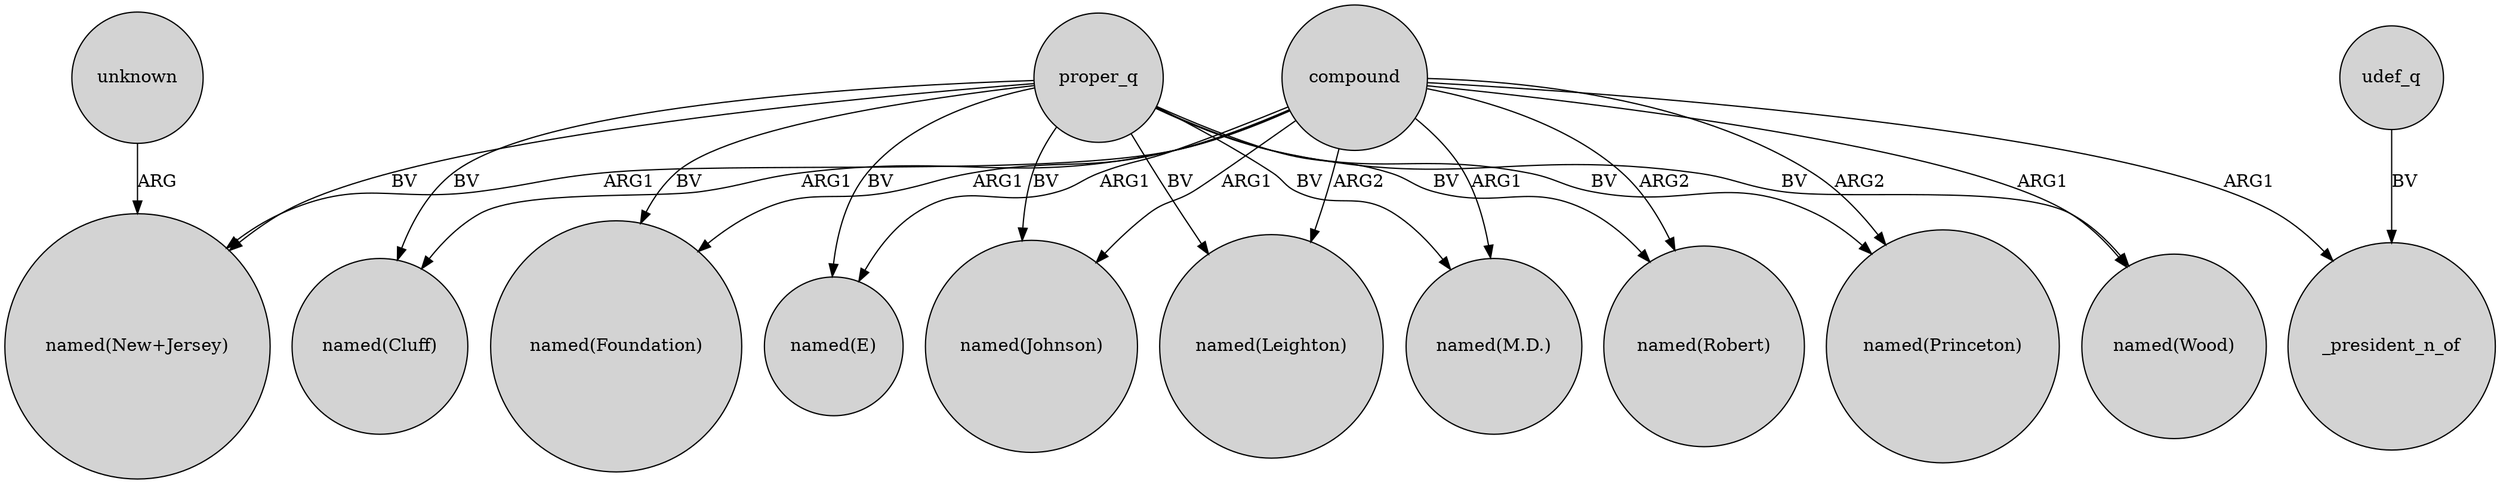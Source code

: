 digraph {
	node [shape=circle style=filled]
	proper_q -> "named(Princeton)" [label=BV]
	compound -> "named(Johnson)" [label=ARG1]
	compound -> "named(Cluff)" [label=ARG1]
	proper_q -> "named(New+Jersey)" [label=BV]
	compound -> "named(Robert)" [label=ARG2]
	compound -> "named(Princeton)" [label=ARG2]
	proper_q -> "named(Wood)" [label=BV]
	proper_q -> "named(E)" [label=BV]
	proper_q -> "named(Cluff)" [label=BV]
	unknown -> "named(New+Jersey)" [label=ARG]
	compound -> "named(Foundation)" [label=ARG1]
	compound -> _president_n_of [label=ARG1]
	udef_q -> _president_n_of [label=BV]
	proper_q -> "named(Johnson)" [label=BV]
	proper_q -> "named(Robert)" [label=BV]
	proper_q -> "named(M.D.)" [label=BV]
	proper_q -> "named(Foundation)" [label=BV]
	compound -> "named(New+Jersey)" [label=ARG1]
	proper_q -> "named(Leighton)" [label=BV]
	compound -> "named(M.D.)" [label=ARG1]
	compound -> "named(Leighton)" [label=ARG2]
	compound -> "named(E)" [label=ARG1]
	compound -> "named(Wood)" [label=ARG1]
}

